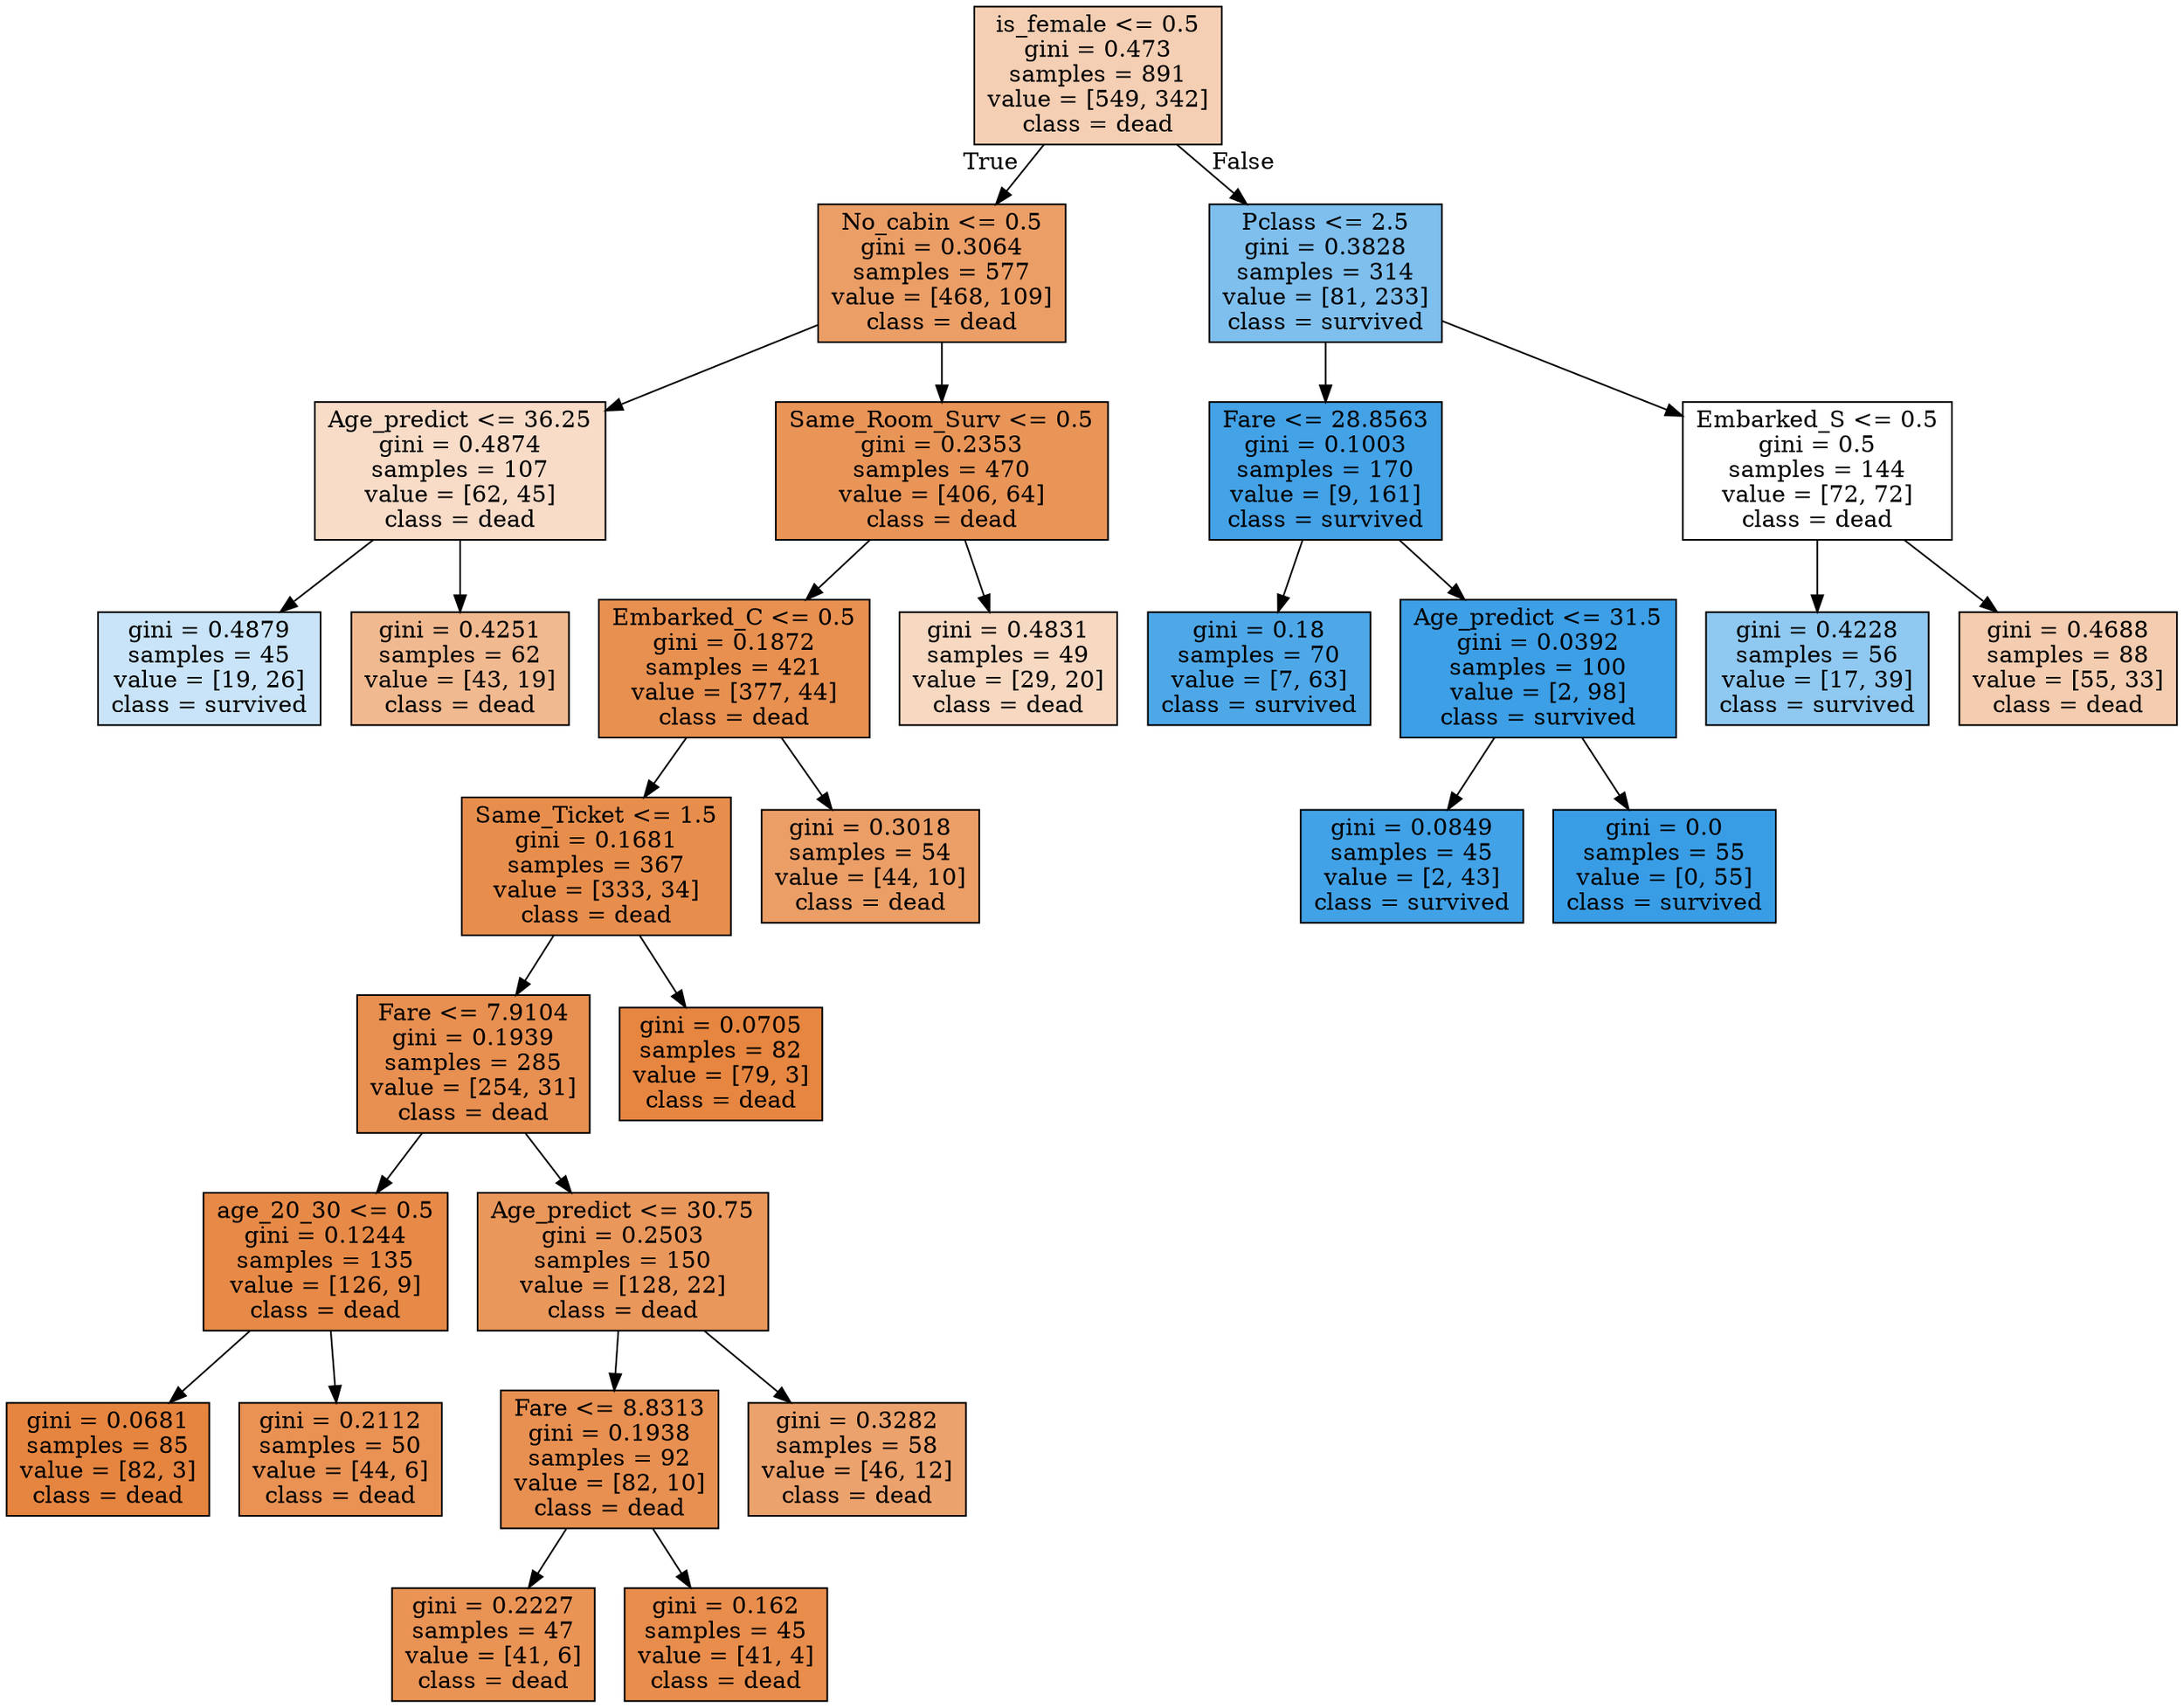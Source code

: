 digraph Tree {
node [shape=box, style="filled", color="black"] ;
0 [label="is_female <= 0.5\ngini = 0.473\nsamples = 891\nvalue = [549, 342]\nclass = dead", fillcolor="#e5813960"] ;
1 [label="No_cabin <= 0.5\ngini = 0.3064\nsamples = 577\nvalue = [468, 109]\nclass = dead", fillcolor="#e58139c4"] ;
0 -> 1 [labeldistance=2.5, labelangle=45, headlabel="True"] ;
2 [label="Age_predict <= 36.25\ngini = 0.4874\nsamples = 107\nvalue = [62, 45]\nclass = dead", fillcolor="#e5813946"] ;
1 -> 2 ;
3 [label="gini = 0.4879\nsamples = 45\nvalue = [19, 26]\nclass = survived", fillcolor="#399de545"] ;
2 -> 3 ;
4 [label="gini = 0.4251\nsamples = 62\nvalue = [43, 19]\nclass = dead", fillcolor="#e581398e"] ;
2 -> 4 ;
5 [label="Same_Room_Surv <= 0.5\ngini = 0.2353\nsamples = 470\nvalue = [406, 64]\nclass = dead", fillcolor="#e58139d7"] ;
1 -> 5 ;
6 [label="Embarked_C <= 0.5\ngini = 0.1872\nsamples = 421\nvalue = [377, 44]\nclass = dead", fillcolor="#e58139e1"] ;
5 -> 6 ;
7 [label="Same_Ticket <= 1.5\ngini = 0.1681\nsamples = 367\nvalue = [333, 34]\nclass = dead", fillcolor="#e58139e5"] ;
6 -> 7 ;
8 [label="Fare <= 7.9104\ngini = 0.1939\nsamples = 285\nvalue = [254, 31]\nclass = dead", fillcolor="#e58139e0"] ;
7 -> 8 ;
9 [label="age_20_30 <= 0.5\ngini = 0.1244\nsamples = 135\nvalue = [126, 9]\nclass = dead", fillcolor="#e58139ed"] ;
8 -> 9 ;
10 [label="gini = 0.0681\nsamples = 85\nvalue = [82, 3]\nclass = dead", fillcolor="#e58139f6"] ;
9 -> 10 ;
11 [label="gini = 0.2112\nsamples = 50\nvalue = [44, 6]\nclass = dead", fillcolor="#e58139dc"] ;
9 -> 11 ;
12 [label="Age_predict <= 30.75\ngini = 0.2503\nsamples = 150\nvalue = [128, 22]\nclass = dead", fillcolor="#e58139d3"] ;
8 -> 12 ;
13 [label="Fare <= 8.8313\ngini = 0.1938\nsamples = 92\nvalue = [82, 10]\nclass = dead", fillcolor="#e58139e0"] ;
12 -> 13 ;
14 [label="gini = 0.2227\nsamples = 47\nvalue = [41, 6]\nclass = dead", fillcolor="#e58139da"] ;
13 -> 14 ;
15 [label="gini = 0.162\nsamples = 45\nvalue = [41, 4]\nclass = dead", fillcolor="#e58139e6"] ;
13 -> 15 ;
16 [label="gini = 0.3282\nsamples = 58\nvalue = [46, 12]\nclass = dead", fillcolor="#e58139bc"] ;
12 -> 16 ;
17 [label="gini = 0.0705\nsamples = 82\nvalue = [79, 3]\nclass = dead", fillcolor="#e58139f5"] ;
7 -> 17 ;
18 [label="gini = 0.3018\nsamples = 54\nvalue = [44, 10]\nclass = dead", fillcolor="#e58139c5"] ;
6 -> 18 ;
19 [label="gini = 0.4831\nsamples = 49\nvalue = [29, 20]\nclass = dead", fillcolor="#e581394f"] ;
5 -> 19 ;
20 [label="Pclass <= 2.5\ngini = 0.3828\nsamples = 314\nvalue = [81, 233]\nclass = survived", fillcolor="#399de5a6"] ;
0 -> 20 [labeldistance=2.5, labelangle=-45, headlabel="False"] ;
21 [label="Fare <= 28.8563\ngini = 0.1003\nsamples = 170\nvalue = [9, 161]\nclass = survived", fillcolor="#399de5f1"] ;
20 -> 21 ;
22 [label="gini = 0.18\nsamples = 70\nvalue = [7, 63]\nclass = survived", fillcolor="#399de5e3"] ;
21 -> 22 ;
23 [label="Age_predict <= 31.5\ngini = 0.0392\nsamples = 100\nvalue = [2, 98]\nclass = survived", fillcolor="#399de5fa"] ;
21 -> 23 ;
24 [label="gini = 0.0849\nsamples = 45\nvalue = [2, 43]\nclass = survived", fillcolor="#399de5f3"] ;
23 -> 24 ;
25 [label="gini = 0.0\nsamples = 55\nvalue = [0, 55]\nclass = survived", fillcolor="#399de5ff"] ;
23 -> 25 ;
26 [label="Embarked_S <= 0.5\ngini = 0.5\nsamples = 144\nvalue = [72, 72]\nclass = dead", fillcolor="#e5813900"] ;
20 -> 26 ;
27 [label="gini = 0.4228\nsamples = 56\nvalue = [17, 39]\nclass = survived", fillcolor="#399de590"] ;
26 -> 27 ;
28 [label="gini = 0.4688\nsamples = 88\nvalue = [55, 33]\nclass = dead", fillcolor="#e5813966"] ;
26 -> 28 ;
}